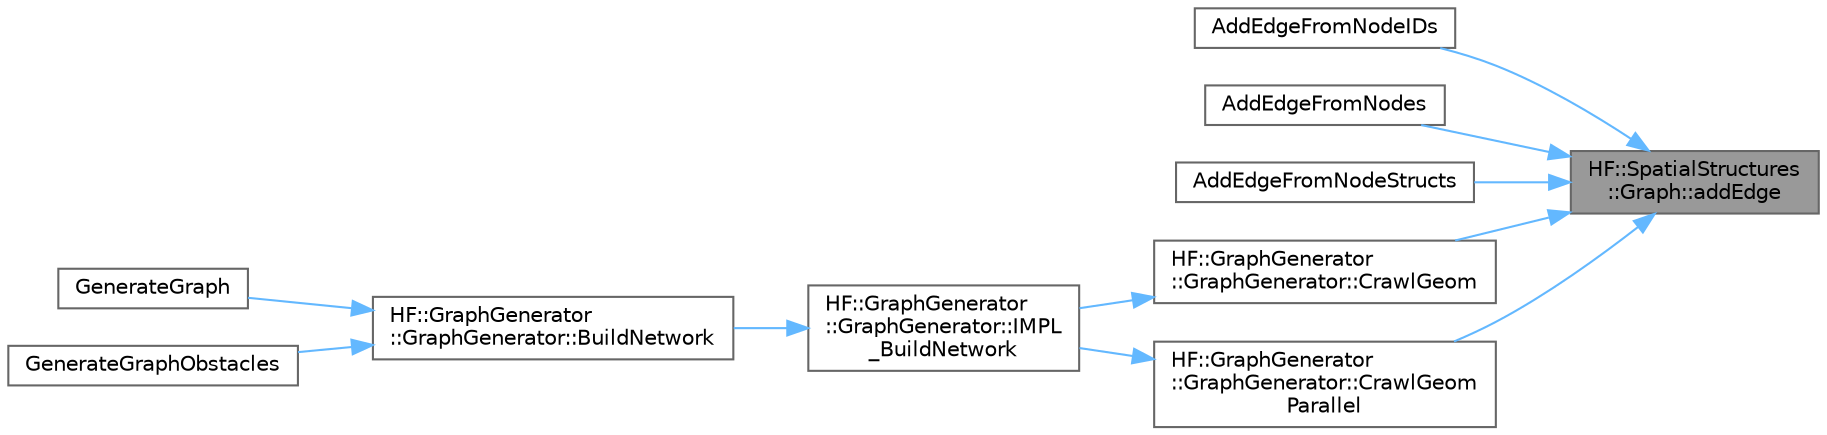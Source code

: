 digraph "HF::SpatialStructures::Graph::addEdge"
{
 // LATEX_PDF_SIZE
  bgcolor="transparent";
  edge [fontname=Helvetica,fontsize=10,labelfontname=Helvetica,labelfontsize=10];
  node [fontname=Helvetica,fontsize=10,shape=box,height=0.2,width=0.4];
  rankdir="RL";
  Node1 [label="HF::SpatialStructures\l::Graph::addEdge",height=0.2,width=0.4,color="gray40", fillcolor="grey60", style="filled", fontcolor="black",tooltip="Add a new edge to the graph from parent to child."];
  Node1 -> Node2 [dir="back",color="steelblue1",style="solid"];
  Node2 [label="AddEdgeFromNodeIDs",height=0.2,width=0.4,color="grey40", fillcolor="white", style="filled",URL="$a00458.html#ga02213608939a85d5165da6c0a47c113b",tooltip="Create a new edge between parent_id and child_id. If these IDs do not exist in the graph,..."];
  Node1 -> Node3 [dir="back",color="steelblue1",style="solid"];
  Node3 [label="AddEdgeFromNodes",height=0.2,width=0.4,color="grey40", fillcolor="white", style="filled",URL="$a00458.html#ga43f715ce7f57fb92e78f8f6e90b84baf",tooltip="Add an edge between parent and child. If parent or child does not already exist in the graph,..."];
  Node1 -> Node4 [dir="back",color="steelblue1",style="solid"];
  Node4 [label="AddEdgeFromNodeStructs",height=0.2,width=0.4,color="grey40", fillcolor="white", style="filled",URL="$a00458.html#gaa1aab878001ed3842f34a46ef62e7d30",tooltip="Add an edge between parent and child. If parent or child does not already exist in the graph,..."];
  Node1 -> Node5 [dir="back",color="steelblue1",style="solid"];
  Node5 [label="HF::GraphGenerator\l::GraphGenerator::CrawlGeom",height=0.2,width=0.4,color="grey40", fillcolor="white", style="filled",URL="$a01311.html#ac7052d4b625fb96f29c5bfc091a86f7e",tooltip="Perform breadth first search to populate the graph with with nodes and edges."];
  Node5 -> Node6 [dir="back",color="steelblue1",style="solid"];
  Node6 [label="HF::GraphGenerator\l::GraphGenerator::IMPL\l_BuildNetwork",height=0.2,width=0.4,color="grey40", fillcolor="white", style="filled",URL="$a01311.html#a5788e421d921ec0ff27defc139c45106",tooltip="Generate a graph of accessible space."];
  Node6 -> Node7 [dir="back",color="steelblue1",style="solid"];
  Node7 [label="HF::GraphGenerator\l::GraphGenerator::BuildNetwork",height=0.2,width=0.4,color="grey40", fillcolor="white", style="filled",URL="$a01311.html#a0c12341433bbec41cc12cc1dbb41a976",tooltip="Generate a graph of accessible space."];
  Node7 -> Node8 [dir="back",color="steelblue1",style="solid"];
  Node8 [label="GenerateGraph",height=0.2,width=0.4,color="grey40", fillcolor="white", style="filled",URL="$a00454.html#ga2df84a732d1edfb70b7bd26d3282e129",tooltip="Construct a graph by performing a breadth-first search of accessible space."];
  Node7 -> Node9 [dir="back",color="steelblue1",style="solid"];
  Node9 [label="GenerateGraphObstacles",height=0.2,width=0.4,color="grey40", fillcolor="white", style="filled",URL="$a00454.html#gab9f58e3ecc686fa9bc34519b0faed734",tooltip="Construct a graph by performing a breadth-first search of accessible space, seperating obstacles from..."];
  Node1 -> Node10 [dir="back",color="steelblue1",style="solid"];
  Node10 [label="HF::GraphGenerator\l::GraphGenerator::CrawlGeom\lParallel",height=0.2,width=0.4,color="grey40", fillcolor="white", style="filled",URL="$a01311.html#a843cc6b5b69b5d013930b3685789fa15",tooltip="Perform breadth first search to populate the graph with nodes and edges using multiple cores."];
  Node10 -> Node6 [dir="back",color="steelblue1",style="solid"];
}
